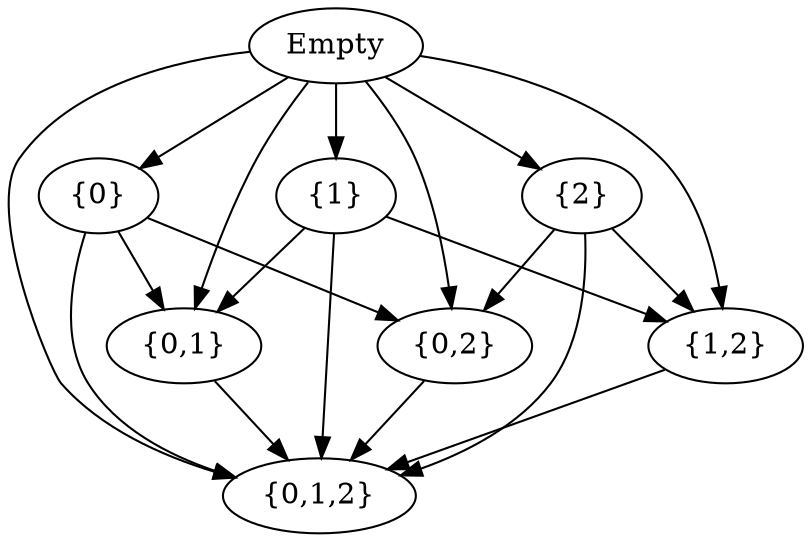 digraph {

	//node [shape=plaintext, fontname="Microsoft Yahei"];
	_ [label="Empty"]
	0 [label="{0}"]
	1 [label="{1}"]
	2 [label="{2}"]
	01 [label="{0,1}"]
	02 [label="{0,2}"]
	12 [label="{1,2}"]
	012 [label="{0,1,2}"]

	_ -> {0,1,2,01,02,12,012}
	0 -> {01,02,012}
	1 -> {01,12,012}
	2 -> {02,12,012}
	{01,02,12} -> 012
	
	
}